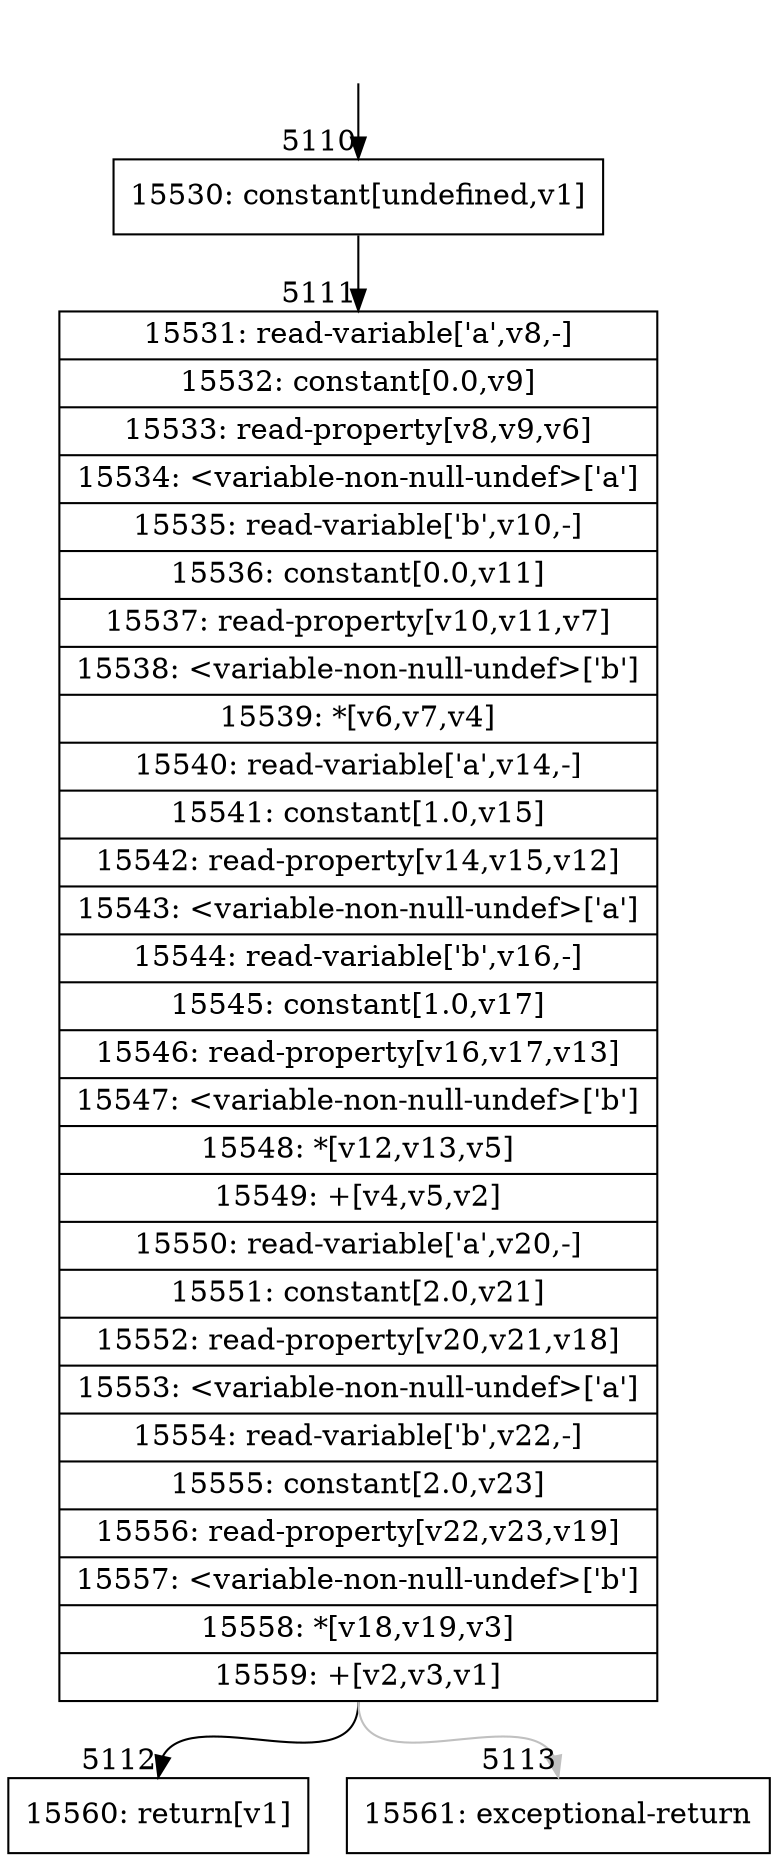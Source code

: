digraph {
rankdir="TD"
BB_entry490[shape=none,label=""];
BB_entry490 -> BB5110 [tailport=s, headport=n, headlabel="    5110"]
BB5110 [shape=record label="{15530: constant[undefined,v1]}" ] 
BB5110 -> BB5111 [tailport=s, headport=n, headlabel="      5111"]
BB5111 [shape=record label="{15531: read-variable['a',v8,-]|15532: constant[0.0,v9]|15533: read-property[v8,v9,v6]|15534: \<variable-non-null-undef\>['a']|15535: read-variable['b',v10,-]|15536: constant[0.0,v11]|15537: read-property[v10,v11,v7]|15538: \<variable-non-null-undef\>['b']|15539: *[v6,v7,v4]|15540: read-variable['a',v14,-]|15541: constant[1.0,v15]|15542: read-property[v14,v15,v12]|15543: \<variable-non-null-undef\>['a']|15544: read-variable['b',v16,-]|15545: constant[1.0,v17]|15546: read-property[v16,v17,v13]|15547: \<variable-non-null-undef\>['b']|15548: *[v12,v13,v5]|15549: +[v4,v5,v2]|15550: read-variable['a',v20,-]|15551: constant[2.0,v21]|15552: read-property[v20,v21,v18]|15553: \<variable-non-null-undef\>['a']|15554: read-variable['b',v22,-]|15555: constant[2.0,v23]|15556: read-property[v22,v23,v19]|15557: \<variable-non-null-undef\>['b']|15558: *[v18,v19,v3]|15559: +[v2,v3,v1]}" ] 
BB5111 -> BB5112 [tailport=s, headport=n, headlabel="      5112"]
BB5111 -> BB5113 [tailport=s, headport=n, color=gray, headlabel="      5113"]
BB5112 [shape=record label="{15560: return[v1]}" ] 
BB5113 [shape=record label="{15561: exceptional-return}" ] 
//#$~ 2975
}
